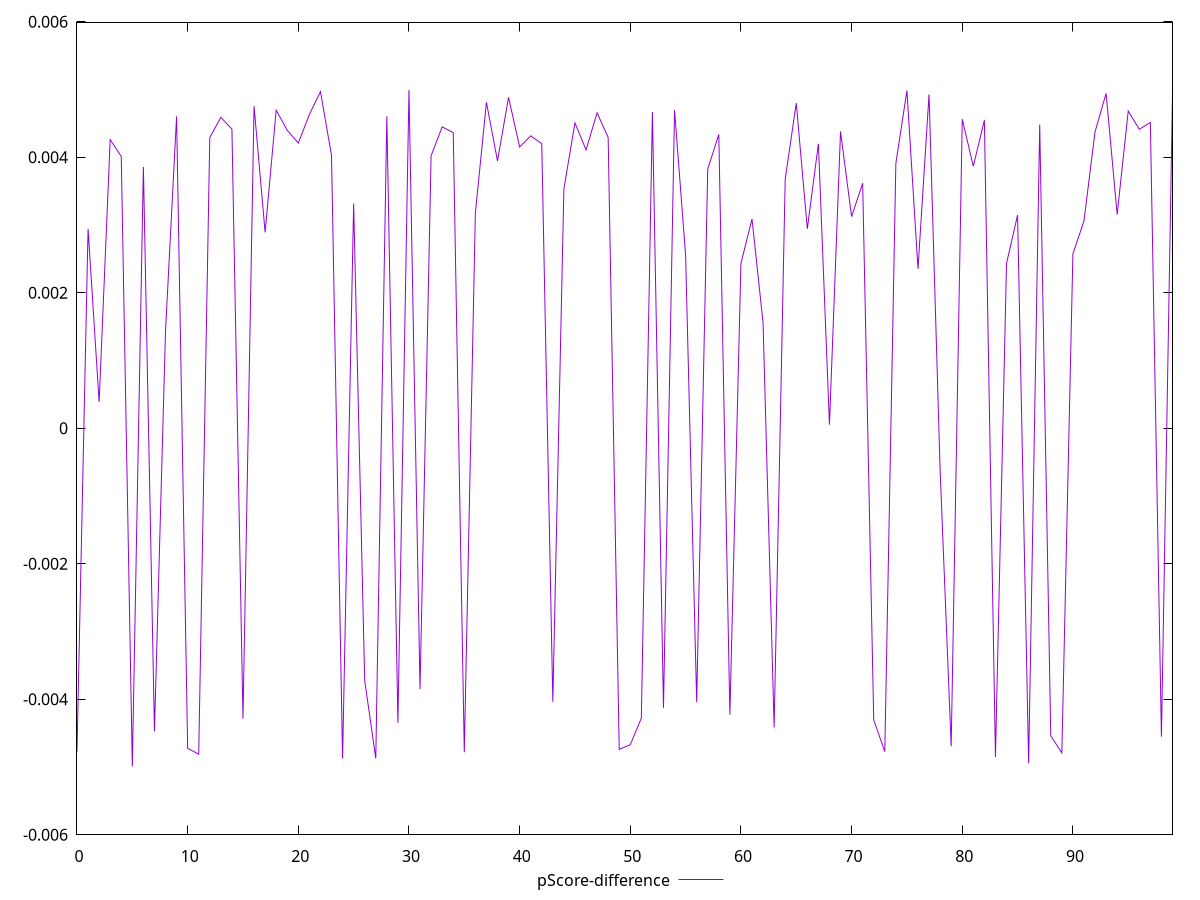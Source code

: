 reset

$pScoreDifference <<EOF
0 -0.004770689082575608
1 0.0029433559262057596
2 0.00038750917867713675
3 0.004261606757572145
4 0.00401333285220673
5 -0.004991460881580867
6 0.0038591340392151174
7 -0.004472404969516175
8 0.0014394222164682002
9 0.004604896137426762
10 -0.004725133757615518
11 -0.0048106135325736155
12 0.004292337036448712
13 0.004590163296119276
14 0.004416475096382322
15 -0.004284441735136646
16 0.004754547583395663
17 0.0028927074618522175
18 0.004696190016745483
19 0.004399480488850527
20 0.004210939084707155
21 0.004633112535242567
22 0.004970105072012121
23 0.0040283640978405755
24 -0.004874977334528685
25 0.003317755454017357
26 -0.003724957192918543
27 -0.004874073977398474
28 0.004607044032704843
29 -0.004348716464969593
30 0.004993716636574552
31 -0.003851721556529464
32 0.0040217888743951935
33 0.004449508352615927
34 0.004365460932385989
35 -0.004782390107102574
36 0.0031780018040786784
37 0.0048118692768970295
38 0.003947166782433564
39 0.004886392816794816
40 0.004153325279986353
41 0.004317455627737443
42 0.0042025377095276095
43 -0.004035936470253243
44 0.0035327307361944227
45 0.004508379086527459
46 0.004110586241203751
47 0.004656706661215981
48 0.004295749489942824
49 -0.004740110512094775
50 -0.0046712868522527096
51 -0.004279436190855912
52 0.0046689555192973575
53 -0.004126501523976311
54 0.004696495871726047
55 0.002554627561157208
56 -0.004041186259568064
57 0.0038285759701329747
58 0.004337596662065679
59 -0.004227083461617931
60 0.0024342239394327114
61 0.0030899728073208177
62 0.0015553082667698614
63 -0.004414926382395601
64 0.0036787995787535
65 0.004799987802140082
66 0.0029459511034880537
67 0.004200670406500739
68 0.00005334540602297544
69 0.004381547946173958
70 0.003125472184884792
71 0.0036179174678914183
72 -0.004305947158783963
73 -0.004772788890977986
74 0.003910413493368292
75 0.004986151046865062
76 0.0023530473555655185
77 0.00493070717361932
78 -0.0006134658714721519
79 -0.00469341076159957
80 0.004562211124646831
81 0.0038685786324960114
82 0.004549300778516452
83 -0.0048533050888905915
84 0.0024342239394327114
85 0.0031467524943871172
86 -0.004946135943023622
87 0.004483119686369497
88 -0.0045416054444251674
89 -0.004790793987309527
90 0.0025756361116238136
91 0.0030612211346667806
92 0.004377217716361015
93 0.004944048184619687
94 0.0031564205725118644
95 0.004683953073049585
96 0.0044143127080581435
97 0.004515152172418269
98 -0.004552611119015393
99 0.004940107197228705
EOF

set key outside below
set xrange [0:99]
set yrange [-0.005991460881580867:0.005993716636574552]
set trange [-0.005991460881580867:0.005993716636574552]
set terminal svg size 640, 500 enhanced background rgb 'white'
set output "report_00018_2021-02-10T15-25-16.877Z/bootup-time/samples/pages/pScore-difference/values.svg"

plot $pScoreDifference title "pScore-difference" with line

reset
